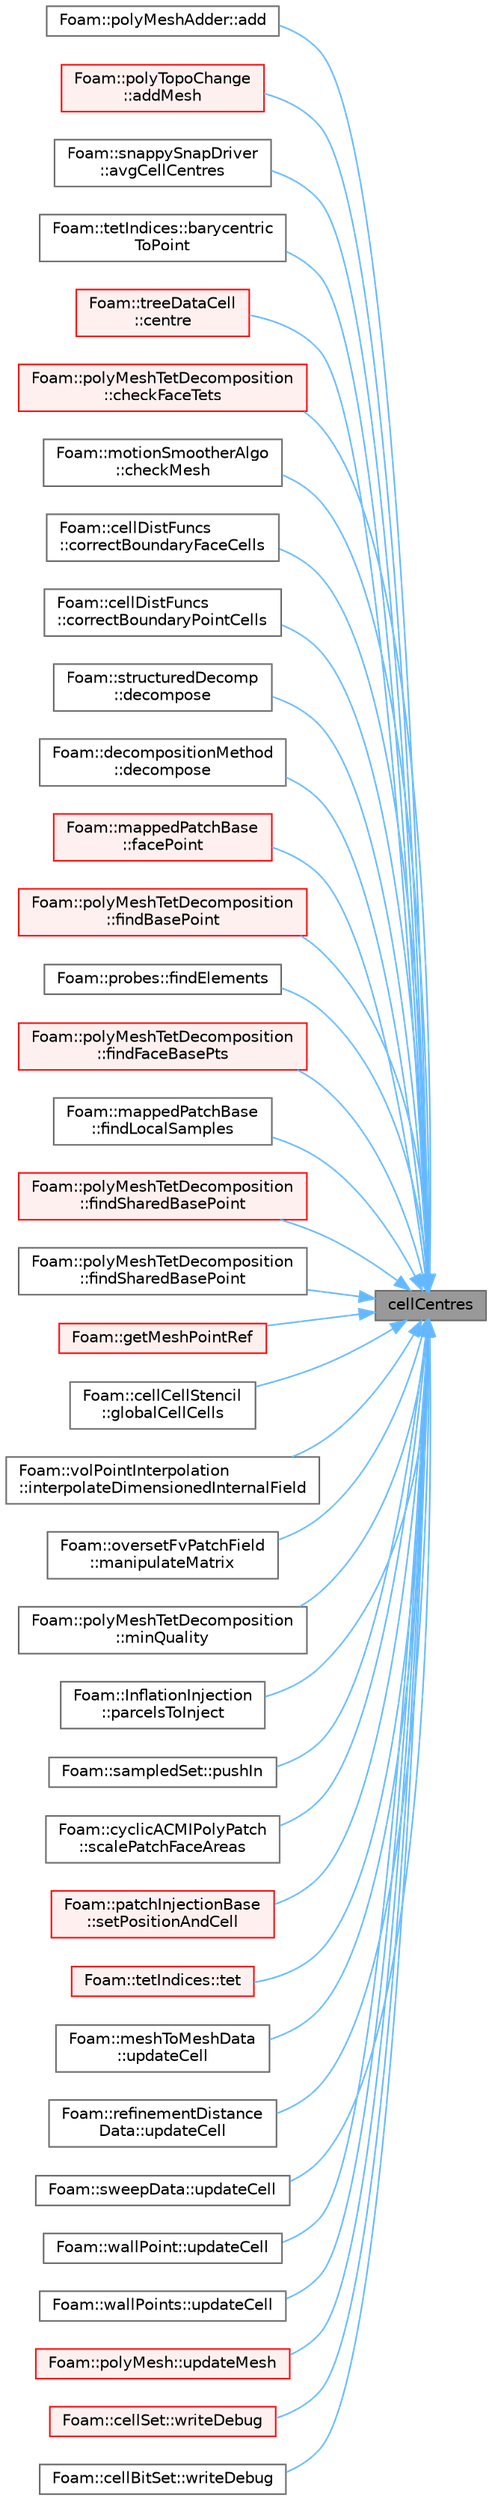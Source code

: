 digraph "cellCentres"
{
 // LATEX_PDF_SIZE
  bgcolor="transparent";
  edge [fontname=Helvetica,fontsize=10,labelfontname=Helvetica,labelfontsize=10];
  node [fontname=Helvetica,fontsize=10,shape=box,height=0.2,width=0.4];
  rankdir="RL";
  Node1 [id="Node000001",label="cellCentres",height=0.2,width=0.4,color="gray40", fillcolor="grey60", style="filled", fontcolor="black",tooltip=" "];
  Node1 -> Node2 [id="edge1_Node000001_Node000002",dir="back",color="steelblue1",style="solid",tooltip=" "];
  Node2 [id="Node000002",label="Foam::polyMeshAdder::add",height=0.2,width=0.4,color="grey40", fillcolor="white", style="filled",URL="$classFoam_1_1polyMeshAdder.html#a5207e408d00b1a15de193ada7d0361c6",tooltip=" "];
  Node1 -> Node3 [id="edge2_Node000001_Node000003",dir="back",color="steelblue1",style="solid",tooltip=" "];
  Node3 [id="Node000003",label="Foam::polyTopoChange\l::addMesh",height=0.2,width=0.4,color="red", fillcolor="#FFF0F0", style="filled",URL="$classFoam_1_1polyTopoChange.html#a6d4f7e88c9f790548983228532991aea",tooltip=" "];
  Node1 -> Node5 [id="edge3_Node000001_Node000005",dir="back",color="steelblue1",style="solid",tooltip=" "];
  Node5 [id="Node000005",label="Foam::snappySnapDriver\l::avgCellCentres",height=0.2,width=0.4,color="grey40", fillcolor="white", style="filled",URL="$classFoam_1_1snappySnapDriver.html#a9a5472df0725c810bc826b246e36068b",tooltip=" "];
  Node1 -> Node6 [id="edge4_Node000001_Node000006",dir="back",color="steelblue1",style="solid",tooltip=" "];
  Node6 [id="Node000006",label="Foam::tetIndices::barycentric\lToPoint",height=0.2,width=0.4,color="grey40", fillcolor="white", style="filled",URL="$classFoam_1_1tetIndices.html#ad6d6a0bd32b5c5abb7d717244994b62a",tooltip=" "];
  Node1 -> Node7 [id="edge5_Node000001_Node000007",dir="back",color="steelblue1",style="solid",tooltip=" "];
  Node7 [id="Node000007",label="Foam::treeDataCell\l::centre",height=0.2,width=0.4,color="red", fillcolor="#FFF0F0", style="filled",URL="$classFoam_1_1treeDataCell.html#a828ffbecffa80d611b8b6d45573925d1",tooltip=" "];
  Node1 -> Node9 [id="edge6_Node000001_Node000009",dir="back",color="steelblue1",style="solid",tooltip=" "];
  Node9 [id="Node000009",label="Foam::polyMeshTetDecomposition\l::checkFaceTets",height=0.2,width=0.4,color="red", fillcolor="#FFF0F0", style="filled",URL="$classFoam_1_1polyMeshTetDecomposition.html#a5041ce71d4d19419b583f1266325b8f0",tooltip=" "];
  Node1 -> Node13 [id="edge7_Node000001_Node000013",dir="back",color="steelblue1",style="solid",tooltip=" "];
  Node13 [id="Node000013",label="Foam::motionSmootherAlgo\l::checkMesh",height=0.2,width=0.4,color="grey40", fillcolor="white", style="filled",URL="$classFoam_1_1motionSmootherAlgo.html#aca398f0907413c501b569d0a4b86b86d",tooltip=" "];
  Node1 -> Node14 [id="edge8_Node000001_Node000014",dir="back",color="steelblue1",style="solid",tooltip=" "];
  Node14 [id="Node000014",label="Foam::cellDistFuncs\l::correctBoundaryFaceCells",height=0.2,width=0.4,color="grey40", fillcolor="white", style="filled",URL="$classFoam_1_1cellDistFuncs.html#a41c7905c77a33266536507702e329e13",tooltip=" "];
  Node1 -> Node15 [id="edge9_Node000001_Node000015",dir="back",color="steelblue1",style="solid",tooltip=" "];
  Node15 [id="Node000015",label="Foam::cellDistFuncs\l::correctBoundaryPointCells",height=0.2,width=0.4,color="grey40", fillcolor="white", style="filled",URL="$classFoam_1_1cellDistFuncs.html#ae4ed6e24a4dba014836260aece8f8ead",tooltip=" "];
  Node1 -> Node16 [id="edge10_Node000001_Node000016",dir="back",color="steelblue1",style="solid",tooltip=" "];
  Node16 [id="Node000016",label="Foam::structuredDecomp\l::decompose",height=0.2,width=0.4,color="grey40", fillcolor="white", style="filled",URL="$classFoam_1_1structuredDecomp.html#ab6d12d93a7ab5c214cf29d19f448ee4b",tooltip=" "];
  Node1 -> Node17 [id="edge11_Node000001_Node000017",dir="back",color="steelblue1",style="solid",tooltip=" "];
  Node17 [id="Node000017",label="Foam::decompositionMethod\l::decompose",height=0.2,width=0.4,color="grey40", fillcolor="white", style="filled",URL="$classFoam_1_1decompositionMethod.html#aaa4f750f148c325dc80c77de1fca41ed",tooltip=" "];
  Node1 -> Node18 [id="edge12_Node000001_Node000018",dir="back",color="steelblue1",style="solid",tooltip=" "];
  Node18 [id="Node000018",label="Foam::mappedPatchBase\l::facePoint",height=0.2,width=0.4,color="red", fillcolor="#FFF0F0", style="filled",URL="$classFoam_1_1mappedPatchBase.html#ad0bddf79d2b444844de9954bd3c79317",tooltip=" "];
  Node1 -> Node20 [id="edge13_Node000001_Node000020",dir="back",color="steelblue1",style="solid",tooltip=" "];
  Node20 [id="Node000020",label="Foam::polyMeshTetDecomposition\l::findBasePoint",height=0.2,width=0.4,color="red", fillcolor="#FFF0F0", style="filled",URL="$classFoam_1_1polyMeshTetDecomposition.html#a7a36a39125ed9c7b3e64590d21354995",tooltip=" "];
  Node1 -> Node22 [id="edge14_Node000001_Node000022",dir="back",color="steelblue1",style="solid",tooltip=" "];
  Node22 [id="Node000022",label="Foam::probes::findElements",height=0.2,width=0.4,color="grey40", fillcolor="white", style="filled",URL="$classFoam_1_1probes.html#a4961d45d71fc3e82730510a628ddef80",tooltip=" "];
  Node1 -> Node23 [id="edge15_Node000001_Node000023",dir="back",color="steelblue1",style="solid",tooltip=" "];
  Node23 [id="Node000023",label="Foam::polyMeshTetDecomposition\l::findFaceBasePts",height=0.2,width=0.4,color="red", fillcolor="#FFF0F0", style="filled",URL="$classFoam_1_1polyMeshTetDecomposition.html#a3336759b0c761efa929d4adf95831754",tooltip=" "];
  Node1 -> Node36 [id="edge16_Node000001_Node000036",dir="back",color="steelblue1",style="solid",tooltip=" "];
  Node36 [id="Node000036",label="Foam::mappedPatchBase\l::findLocalSamples",height=0.2,width=0.4,color="grey40", fillcolor="white", style="filled",URL="$classFoam_1_1mappedPatchBase.html#a4e5828bb190f2550f9460bc1f7a0ba62",tooltip=" "];
  Node1 -> Node37 [id="edge17_Node000001_Node000037",dir="back",color="steelblue1",style="solid",tooltip=" "];
  Node37 [id="Node000037",label="Foam::polyMeshTetDecomposition\l::findSharedBasePoint",height=0.2,width=0.4,color="red", fillcolor="#FFF0F0", style="filled",URL="$classFoam_1_1polyMeshTetDecomposition.html#a2f82d46e9cd43696e0df7c9a70139382",tooltip=" "];
  Node1 -> Node38 [id="edge18_Node000001_Node000038",dir="back",color="steelblue1",style="solid",tooltip=" "];
  Node38 [id="Node000038",label="Foam::polyMeshTetDecomposition\l::findSharedBasePoint",height=0.2,width=0.4,color="grey40", fillcolor="white", style="filled",URL="$classFoam_1_1polyMeshTetDecomposition.html#ad4e02e3c659bd839be5f4e7a02d8b480",tooltip=" "];
  Node1 -> Node39 [id="edge19_Node000001_Node000039",dir="back",color="steelblue1",style="solid",tooltip=" "];
  Node39 [id="Node000039",label="Foam::getMeshPointRef",height=0.2,width=0.4,color="red", fillcolor="#FFF0F0", style="filled",URL="$namespaceFoam.html#ae100dda66a12228aca4023fc4f865f3c",tooltip=" "];
  Node1 -> Node40 [id="edge20_Node000001_Node000040",dir="back",color="steelblue1",style="solid",tooltip=" "];
  Node40 [id="Node000040",label="Foam::cellCellStencil\l::globalCellCells",height=0.2,width=0.4,color="grey40", fillcolor="white", style="filled",URL="$classFoam_1_1cellCellStencil.html#ae7d08e47cf25c7ef71eb460dc6917782",tooltip=" "];
  Node1 -> Node41 [id="edge21_Node000001_Node000041",dir="back",color="steelblue1",style="solid",tooltip=" "];
  Node41 [id="Node000041",label="Foam::volPointInterpolation\l::interpolateDimensionedInternalField",height=0.2,width=0.4,color="grey40", fillcolor="white", style="filled",URL="$classFoam_1_1volPointInterpolation.html#a3927ef6446d25d480bfa1dc29e20eae4",tooltip=" "];
  Node1 -> Node42 [id="edge22_Node000001_Node000042",dir="back",color="steelblue1",style="solid",tooltip=" "];
  Node42 [id="Node000042",label="Foam::oversetFvPatchField\l::manipulateMatrix",height=0.2,width=0.4,color="grey40", fillcolor="white", style="filled",URL="$classFoam_1_1oversetFvPatchField.html#a918a7a9b6883ae2da430decb238332e0",tooltip=" "];
  Node1 -> Node43 [id="edge23_Node000001_Node000043",dir="back",color="steelblue1",style="solid",tooltip=" "];
  Node43 [id="Node000043",label="Foam::polyMeshTetDecomposition\l::minQuality",height=0.2,width=0.4,color="grey40", fillcolor="white", style="filled",URL="$classFoam_1_1polyMeshTetDecomposition.html#a886a31259fb75d8f5def927f00738ed0",tooltip=" "];
  Node1 -> Node44 [id="edge24_Node000001_Node000044",dir="back",color="steelblue1",style="solid",tooltip=" "];
  Node44 [id="Node000044",label="Foam::InflationInjection\l::parcelsToInject",height=0.2,width=0.4,color="grey40", fillcolor="white", style="filled",URL="$classFoam_1_1InflationInjection.html#a4c4730db6620caeb697dfb15e7ed265a",tooltip=" "];
  Node1 -> Node45 [id="edge25_Node000001_Node000045",dir="back",color="steelblue1",style="solid",tooltip=" "];
  Node45 [id="Node000045",label="Foam::sampledSet::pushIn",height=0.2,width=0.4,color="grey40", fillcolor="white", style="filled",URL="$classFoam_1_1sampledSet.html#ac1ebf59d00cd6738237b38ed5222349d",tooltip=" "];
  Node1 -> Node46 [id="edge26_Node000001_Node000046",dir="back",color="steelblue1",style="solid",tooltip=" "];
  Node46 [id="Node000046",label="Foam::cyclicACMIPolyPatch\l::scalePatchFaceAreas",height=0.2,width=0.4,color="grey40", fillcolor="white", style="filled",URL="$classFoam_1_1cyclicACMIPolyPatch.html#a7baf66ef91d29d9840434915b1c1e721",tooltip=" "];
  Node1 -> Node47 [id="edge27_Node000001_Node000047",dir="back",color="steelblue1",style="solid",tooltip=" "];
  Node47 [id="Node000047",label="Foam::patchInjectionBase\l::setPositionAndCell",height=0.2,width=0.4,color="red", fillcolor="#FFF0F0", style="filled",URL="$classFoam_1_1patchInjectionBase.html#ada225546381cd709f343bf1676169468",tooltip=" "];
  Node1 -> Node50 [id="edge28_Node000001_Node000050",dir="back",color="steelblue1",style="solid",tooltip=" "];
  Node50 [id="Node000050",label="Foam::tetIndices::tet",height=0.2,width=0.4,color="red", fillcolor="#FFF0F0", style="filled",URL="$classFoam_1_1tetIndices.html#a834ba7c934272c8f36c9849a7e2b5315",tooltip=" "];
  Node1 -> Node51 [id="edge29_Node000001_Node000051",dir="back",color="steelblue1",style="solid",tooltip=" "];
  Node51 [id="Node000051",label="Foam::meshToMeshData\l::updateCell",height=0.2,width=0.4,color="grey40", fillcolor="white", style="filled",URL="$classFoam_1_1meshToMeshData.html#a15059720d9f5cac7a0d61d91cdc2be85",tooltip=" "];
  Node1 -> Node52 [id="edge30_Node000001_Node000052",dir="back",color="steelblue1",style="solid",tooltip=" "];
  Node52 [id="Node000052",label="Foam::refinementDistance\lData::updateCell",height=0.2,width=0.4,color="grey40", fillcolor="white", style="filled",URL="$classFoam_1_1refinementDistanceData.html#a1cb1f4fa0292e42caf4e4bc5f3074bd7",tooltip=" "];
  Node1 -> Node53 [id="edge31_Node000001_Node000053",dir="back",color="steelblue1",style="solid",tooltip=" "];
  Node53 [id="Node000053",label="Foam::sweepData::updateCell",height=0.2,width=0.4,color="grey40", fillcolor="white", style="filled",URL="$classFoam_1_1sweepData.html#afac59031aca1d2dc8f4f53a455c29ed3",tooltip=" "];
  Node1 -> Node54 [id="edge32_Node000001_Node000054",dir="back",color="steelblue1",style="solid",tooltip=" "];
  Node54 [id="Node000054",label="Foam::wallPoint::updateCell",height=0.2,width=0.4,color="grey40", fillcolor="white", style="filled",URL="$classFoam_1_1wallPoint.html#a8d91cdf2e510c184dbac7f56d763f3be",tooltip=" "];
  Node1 -> Node55 [id="edge33_Node000001_Node000055",dir="back",color="steelblue1",style="solid",tooltip=" "];
  Node55 [id="Node000055",label="Foam::wallPoints::updateCell",height=0.2,width=0.4,color="grey40", fillcolor="white", style="filled",URL="$classFoam_1_1wallPoints.html#a28671842d26ce60798dd3b1d5a7f6a02",tooltip=" "];
  Node1 -> Node56 [id="edge34_Node000001_Node000056",dir="back",color="steelblue1",style="solid",tooltip=" "];
  Node56 [id="Node000056",label="Foam::polyMesh::updateMesh",height=0.2,width=0.4,color="red", fillcolor="#FFF0F0", style="filled",URL="$classFoam_1_1polyMesh.html#a9c8cde0b192708d622d874f8cc2df66d",tooltip=" "];
  Node1 -> Node62 [id="edge35_Node000001_Node000062",dir="back",color="steelblue1",style="solid",tooltip=" "];
  Node62 [id="Node000062",label="Foam::cellSet::writeDebug",height=0.2,width=0.4,color="red", fillcolor="#FFF0F0", style="filled",URL="$classFoam_1_1cellSet.html#ac2ad209fd237c922034b7caa5bda5048",tooltip=" "];
  Node1 -> Node64 [id="edge36_Node000001_Node000064",dir="back",color="steelblue1",style="solid",tooltip=" "];
  Node64 [id="Node000064",label="Foam::cellBitSet::writeDebug",height=0.2,width=0.4,color="grey40", fillcolor="white", style="filled",URL="$classFoam_1_1cellBitSet.html#a73e436ee7678905ffadd069186dd7574",tooltip=" "];
}
